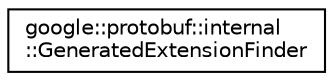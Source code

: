 digraph "类继承关系图"
{
 // LATEX_PDF_SIZE
  edge [fontname="Helvetica",fontsize="10",labelfontname="Helvetica",labelfontsize="10"];
  node [fontname="Helvetica",fontsize="10",shape=record];
  rankdir="LR";
  Node0 [label="google::protobuf::internal\l::GeneratedExtensionFinder",height=0.2,width=0.4,color="black", fillcolor="white", style="filled",URL="$classgoogle_1_1protobuf_1_1internal_1_1GeneratedExtensionFinder.html",tooltip=" "];
}
